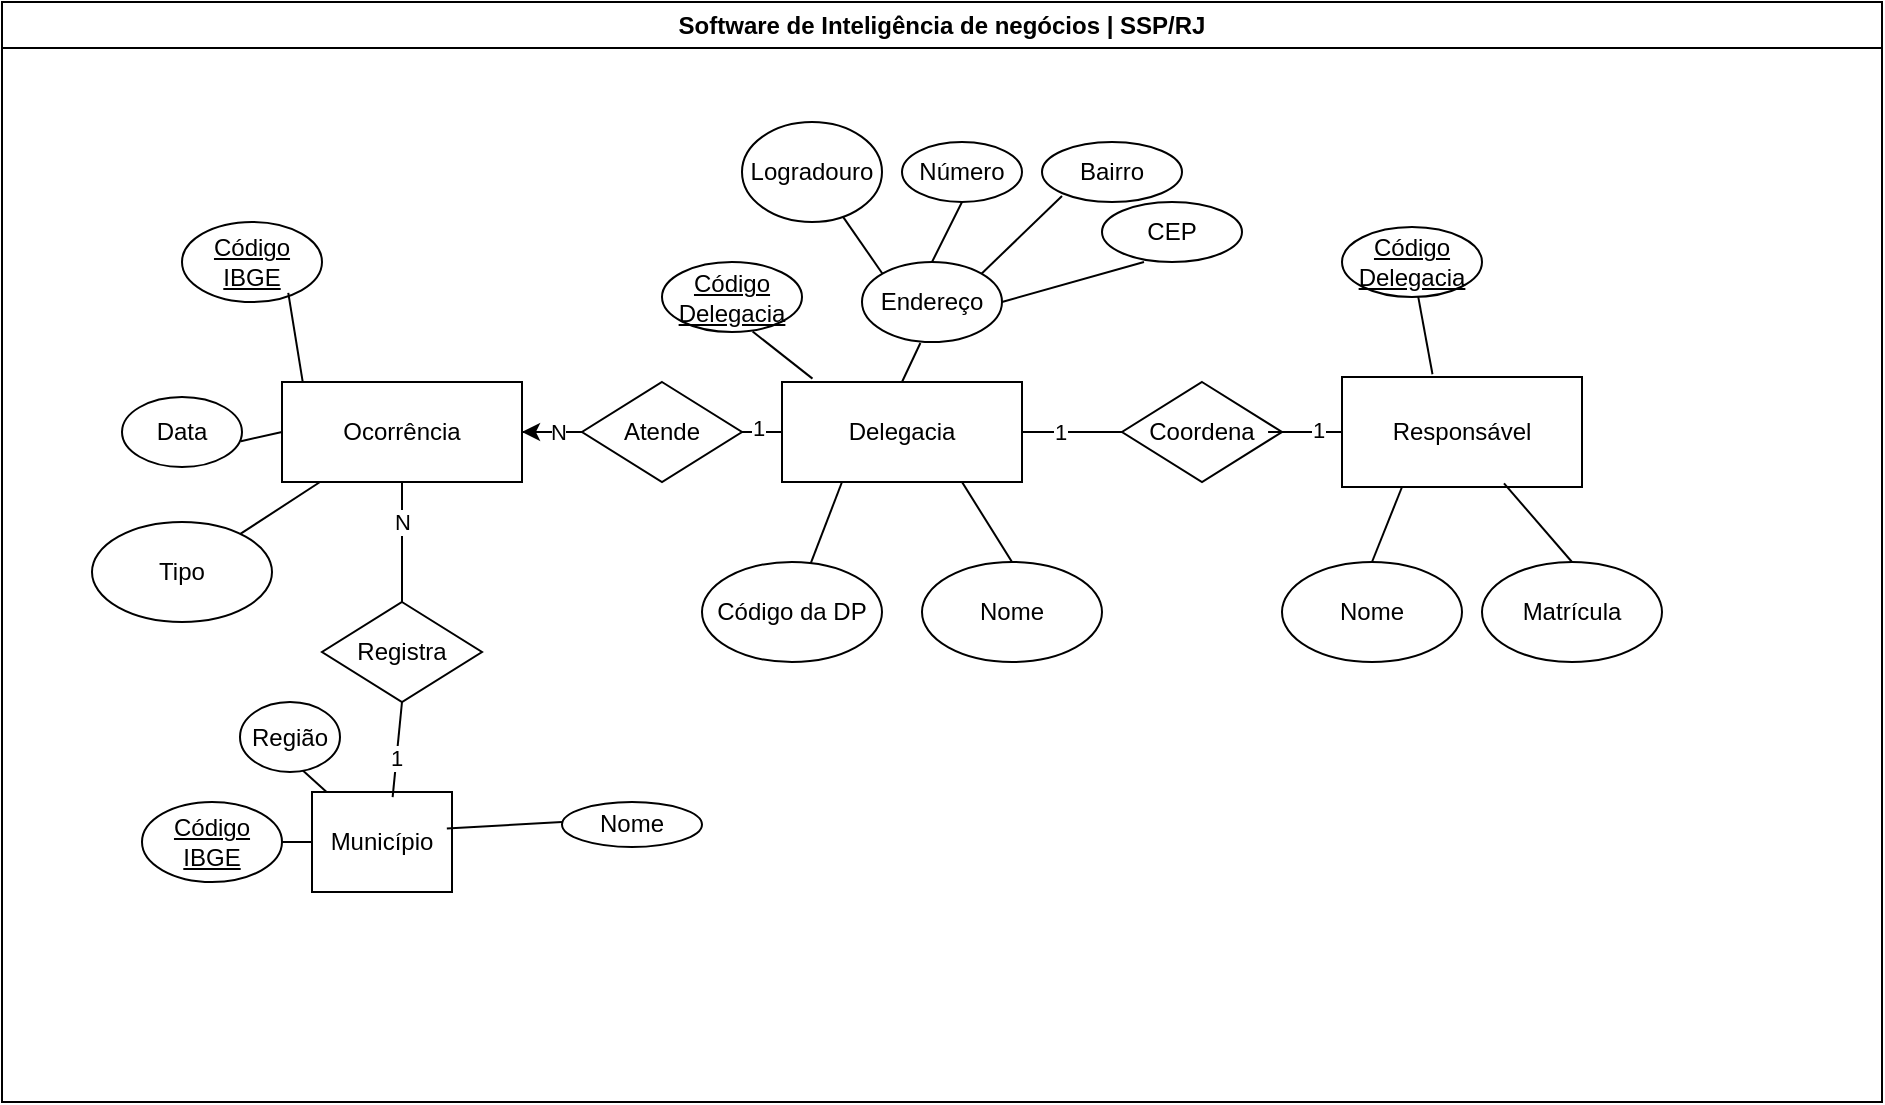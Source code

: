<mxfile version="26.0.14">
  <diagram name="Página-1" id="PDe31W9gocVp0Huvh6tu">
    <mxGraphModel dx="1024" dy="586" grid="1" gridSize="10" guides="1" tooltips="1" connect="1" arrows="1" fold="1" page="1" pageScale="1" pageWidth="827" pageHeight="1169" math="0" shadow="0">
      <root>
        <mxCell id="0" />
        <mxCell id="1" parent="0" />
        <mxCell id="DlAjDnFaqCmhrRuFa9Sz-2" value="Software de Inteligência de negócios | SSP/RJ" style="swimlane;whiteSpace=wrap;html=1;" vertex="1" parent="1">
          <mxGeometry x="50" y="40" width="940" height="550" as="geometry" />
        </mxCell>
        <mxCell id="DlAjDnFaqCmhrRuFa9Sz-3" value="Delegacia" style="rounded=0;whiteSpace=wrap;html=1;" vertex="1" parent="DlAjDnFaqCmhrRuFa9Sz-2">
          <mxGeometry x="390" y="190" width="120" height="50" as="geometry" />
        </mxCell>
        <mxCell id="DlAjDnFaqCmhrRuFa9Sz-5" value="Código da DP" style="ellipse;whiteSpace=wrap;html=1;" vertex="1" parent="DlAjDnFaqCmhrRuFa9Sz-2">
          <mxGeometry x="350" y="280" width="90" height="50" as="geometry" />
        </mxCell>
        <mxCell id="DlAjDnFaqCmhrRuFa9Sz-8" value="" style="endArrow=none;html=1;rounded=0;entryX=0.25;entryY=1;entryDx=0;entryDy=0;" edge="1" parent="DlAjDnFaqCmhrRuFa9Sz-2" source="DlAjDnFaqCmhrRuFa9Sz-5" target="DlAjDnFaqCmhrRuFa9Sz-3">
          <mxGeometry width="50" height="50" relative="1" as="geometry">
            <mxPoint x="340" y="290" as="sourcePoint" />
            <mxPoint x="390" y="240" as="targetPoint" />
          </mxGeometry>
        </mxCell>
        <mxCell id="DlAjDnFaqCmhrRuFa9Sz-9" value="Nome" style="ellipse;whiteSpace=wrap;html=1;" vertex="1" parent="DlAjDnFaqCmhrRuFa9Sz-2">
          <mxGeometry x="460" y="280" width="90" height="50" as="geometry" />
        </mxCell>
        <mxCell id="DlAjDnFaqCmhrRuFa9Sz-10" value="" style="endArrow=none;html=1;rounded=0;exitX=0.5;exitY=0;exitDx=0;exitDy=0;" edge="1" parent="DlAjDnFaqCmhrRuFa9Sz-2" source="DlAjDnFaqCmhrRuFa9Sz-9">
          <mxGeometry width="50" height="50" relative="1" as="geometry">
            <mxPoint x="480" y="260" as="sourcePoint" />
            <mxPoint x="480" y="240" as="targetPoint" />
          </mxGeometry>
        </mxCell>
        <mxCell id="DlAjDnFaqCmhrRuFa9Sz-12" value="Endereço" style="ellipse;whiteSpace=wrap;html=1;" vertex="1" parent="DlAjDnFaqCmhrRuFa9Sz-2">
          <mxGeometry x="430" y="130" width="70" height="40" as="geometry" />
        </mxCell>
        <mxCell id="DlAjDnFaqCmhrRuFa9Sz-13" value="" style="endArrow=none;html=1;rounded=0;entryX=0.417;entryY=1.012;entryDx=0;entryDy=0;entryPerimeter=0;exitX=0.5;exitY=0;exitDx=0;exitDy=0;" edge="1" parent="DlAjDnFaqCmhrRuFa9Sz-2" source="DlAjDnFaqCmhrRuFa9Sz-3" target="DlAjDnFaqCmhrRuFa9Sz-12">
          <mxGeometry width="50" height="50" relative="1" as="geometry">
            <mxPoint x="540" y="210" as="sourcePoint" />
            <mxPoint x="490" y="115" as="targetPoint" />
            <Array as="points" />
          </mxGeometry>
        </mxCell>
        <mxCell id="DlAjDnFaqCmhrRuFa9Sz-14" value="Logradouro" style="ellipse;whiteSpace=wrap;html=1;" vertex="1" parent="DlAjDnFaqCmhrRuFa9Sz-2">
          <mxGeometry x="370" y="60" width="70" height="50" as="geometry" />
        </mxCell>
        <mxCell id="DlAjDnFaqCmhrRuFa9Sz-15" value="" style="endArrow=none;html=1;rounded=0;exitX=0;exitY=0;exitDx=0;exitDy=0;" edge="1" parent="DlAjDnFaqCmhrRuFa9Sz-2" source="DlAjDnFaqCmhrRuFa9Sz-12" target="DlAjDnFaqCmhrRuFa9Sz-14">
          <mxGeometry width="50" height="50" relative="1" as="geometry">
            <mxPoint x="620" y="200" as="sourcePoint" />
            <mxPoint x="670" y="150" as="targetPoint" />
          </mxGeometry>
        </mxCell>
        <mxCell id="DlAjDnFaqCmhrRuFa9Sz-16" value="Número" style="ellipse;whiteSpace=wrap;html=1;" vertex="1" parent="DlAjDnFaqCmhrRuFa9Sz-2">
          <mxGeometry x="450" y="70" width="60" height="30" as="geometry" />
        </mxCell>
        <mxCell id="DlAjDnFaqCmhrRuFa9Sz-18" value="" style="endArrow=none;html=1;rounded=0;entryX=0.5;entryY=1;entryDx=0;entryDy=0;exitX=0.5;exitY=0;exitDx=0;exitDy=0;" edge="1" parent="DlAjDnFaqCmhrRuFa9Sz-2" source="DlAjDnFaqCmhrRuFa9Sz-12" target="DlAjDnFaqCmhrRuFa9Sz-16">
          <mxGeometry width="50" height="50" relative="1" as="geometry">
            <mxPoint x="550" y="140" as="sourcePoint" />
            <mxPoint x="600" y="90" as="targetPoint" />
          </mxGeometry>
        </mxCell>
        <mxCell id="DlAjDnFaqCmhrRuFa9Sz-19" value="Bairro" style="ellipse;whiteSpace=wrap;html=1;" vertex="1" parent="DlAjDnFaqCmhrRuFa9Sz-2">
          <mxGeometry x="520" y="70" width="70" height="30" as="geometry" />
        </mxCell>
        <mxCell id="DlAjDnFaqCmhrRuFa9Sz-20" value="" style="endArrow=none;html=1;rounded=0;entryX=0.143;entryY=0.9;entryDx=0;entryDy=0;entryPerimeter=0;exitX=1;exitY=0;exitDx=0;exitDy=0;" edge="1" parent="DlAjDnFaqCmhrRuFa9Sz-2" source="DlAjDnFaqCmhrRuFa9Sz-12" target="DlAjDnFaqCmhrRuFa9Sz-19">
          <mxGeometry width="50" height="50" relative="1" as="geometry">
            <mxPoint x="480" y="160" as="sourcePoint" />
            <mxPoint x="530" y="110" as="targetPoint" />
          </mxGeometry>
        </mxCell>
        <mxCell id="DlAjDnFaqCmhrRuFa9Sz-21" value="CEP" style="ellipse;whiteSpace=wrap;html=1;" vertex="1" parent="DlAjDnFaqCmhrRuFa9Sz-2">
          <mxGeometry x="550" y="100" width="70" height="30" as="geometry" />
        </mxCell>
        <mxCell id="DlAjDnFaqCmhrRuFa9Sz-22" value="" style="endArrow=none;html=1;rounded=0;entryX=0.3;entryY=1;entryDx=0;entryDy=0;entryPerimeter=0;exitX=1;exitY=0.5;exitDx=0;exitDy=0;" edge="1" parent="DlAjDnFaqCmhrRuFa9Sz-2" target="DlAjDnFaqCmhrRuFa9Sz-21" source="DlAjDnFaqCmhrRuFa9Sz-12">
          <mxGeometry width="50" height="50" relative="1" as="geometry">
            <mxPoint x="520" y="166" as="sourcePoint" />
            <mxPoint x="560" y="140" as="targetPoint" />
          </mxGeometry>
        </mxCell>
        <mxCell id="DlAjDnFaqCmhrRuFa9Sz-23" value="Coordena" style="rhombus;whiteSpace=wrap;html=1;" vertex="1" parent="DlAjDnFaqCmhrRuFa9Sz-2">
          <mxGeometry x="560" y="190" width="80" height="50" as="geometry" />
        </mxCell>
        <mxCell id="DlAjDnFaqCmhrRuFa9Sz-24" value="" style="endArrow=none;html=1;rounded=0;entryX=0;entryY=0.5;entryDx=0;entryDy=0;" edge="1" parent="DlAjDnFaqCmhrRuFa9Sz-2" source="DlAjDnFaqCmhrRuFa9Sz-3" target="DlAjDnFaqCmhrRuFa9Sz-23">
          <mxGeometry width="50" height="50" relative="1" as="geometry">
            <mxPoint x="520" y="230" as="sourcePoint" />
            <mxPoint x="570" y="180" as="targetPoint" />
          </mxGeometry>
        </mxCell>
        <mxCell id="DlAjDnFaqCmhrRuFa9Sz-28" value="1" style="edgeLabel;html=1;align=center;verticalAlign=middle;resizable=0;points=[];" vertex="1" connectable="0" parent="DlAjDnFaqCmhrRuFa9Sz-24">
          <mxGeometry x="-0.24" relative="1" as="geometry">
            <mxPoint as="offset" />
          </mxGeometry>
        </mxCell>
        <mxCell id="DlAjDnFaqCmhrRuFa9Sz-25" value="Responsável" style="rounded=0;whiteSpace=wrap;html=1;" vertex="1" parent="DlAjDnFaqCmhrRuFa9Sz-2">
          <mxGeometry x="670" y="187.5" width="120" height="55" as="geometry" />
        </mxCell>
        <mxCell id="DlAjDnFaqCmhrRuFa9Sz-26" value="" style="endArrow=none;html=1;rounded=0;entryX=0;entryY=0.5;entryDx=0;entryDy=0;exitX=0.913;exitY=0.5;exitDx=0;exitDy=0;exitPerimeter=0;" edge="1" parent="DlAjDnFaqCmhrRuFa9Sz-2" source="DlAjDnFaqCmhrRuFa9Sz-23" target="DlAjDnFaqCmhrRuFa9Sz-25">
          <mxGeometry width="50" height="50" relative="1" as="geometry">
            <mxPoint x="630" y="260" as="sourcePoint" />
            <mxPoint x="680" y="210" as="targetPoint" />
          </mxGeometry>
        </mxCell>
        <mxCell id="DlAjDnFaqCmhrRuFa9Sz-27" value="1" style="edgeLabel;html=1;align=center;verticalAlign=middle;resizable=0;points=[];" vertex="1" connectable="0" parent="DlAjDnFaqCmhrRuFa9Sz-26">
          <mxGeometry x="0.322" y="1" relative="1" as="geometry">
            <mxPoint as="offset" />
          </mxGeometry>
        </mxCell>
        <mxCell id="DlAjDnFaqCmhrRuFa9Sz-29" value="Nome" style="ellipse;whiteSpace=wrap;html=1;" vertex="1" parent="DlAjDnFaqCmhrRuFa9Sz-2">
          <mxGeometry x="640" y="280" width="90" height="50" as="geometry" />
        </mxCell>
        <mxCell id="DlAjDnFaqCmhrRuFa9Sz-30" value="" style="endArrow=none;html=1;rounded=0;exitX=0.5;exitY=0;exitDx=0;exitDy=0;entryX=0.25;entryY=1;entryDx=0;entryDy=0;" edge="1" parent="DlAjDnFaqCmhrRuFa9Sz-2" source="DlAjDnFaqCmhrRuFa9Sz-29" target="DlAjDnFaqCmhrRuFa9Sz-25">
          <mxGeometry width="50" height="50" relative="1" as="geometry">
            <mxPoint x="680" y="280" as="sourcePoint" />
            <mxPoint x="685" y="250" as="targetPoint" />
          </mxGeometry>
        </mxCell>
        <mxCell id="DlAjDnFaqCmhrRuFa9Sz-32" value="Matrícula" style="ellipse;whiteSpace=wrap;html=1;" vertex="1" parent="DlAjDnFaqCmhrRuFa9Sz-2">
          <mxGeometry x="740" y="280" width="90" height="50" as="geometry" />
        </mxCell>
        <mxCell id="DlAjDnFaqCmhrRuFa9Sz-33" value="" style="endArrow=none;html=1;rounded=0;exitX=0.5;exitY=0;exitDx=0;exitDy=0;entryX=0.675;entryY=0.967;entryDx=0;entryDy=0;entryPerimeter=0;" edge="1" parent="DlAjDnFaqCmhrRuFa9Sz-2" source="DlAjDnFaqCmhrRuFa9Sz-32" target="DlAjDnFaqCmhrRuFa9Sz-25">
          <mxGeometry width="50" height="50" relative="1" as="geometry">
            <mxPoint x="780" y="280" as="sourcePoint" />
            <mxPoint x="800" y="245" as="targetPoint" />
          </mxGeometry>
        </mxCell>
        <mxCell id="DlAjDnFaqCmhrRuFa9Sz-34" value="Município" style="rectangle;whiteSpace=wrap;html=1;" vertex="1" parent="DlAjDnFaqCmhrRuFa9Sz-2">
          <mxGeometry x="155" y="395" width="70" height="50" as="geometry" />
        </mxCell>
        <mxCell id="DlAjDnFaqCmhrRuFa9Sz-35" value="" style="endArrow=none;html=1;rounded=0;exitX=0.598;exitY=0.94;exitDx=0;exitDy=0;exitPerimeter=0;" edge="1" parent="DlAjDnFaqCmhrRuFa9Sz-2" target="DlAjDnFaqCmhrRuFa9Sz-34" source="DlAjDnFaqCmhrRuFa9Sz-45">
          <mxGeometry width="50" height="50" relative="1" as="geometry">
            <mxPoint x="150" y="365" as="sourcePoint" />
            <mxPoint x="580" y="459" as="targetPoint" />
          </mxGeometry>
        </mxCell>
        <mxCell id="DlAjDnFaqCmhrRuFa9Sz-36" value="&lt;u&gt;Código IBGE&lt;/u&gt;" style="ellipse;whiteSpace=wrap;html=1;" vertex="1" parent="DlAjDnFaqCmhrRuFa9Sz-2">
          <mxGeometry x="70" y="400" width="70" height="40" as="geometry" />
        </mxCell>
        <mxCell id="DlAjDnFaqCmhrRuFa9Sz-37" value="" style="endArrow=none;html=1;rounded=0;exitX=0;exitY=0.5;exitDx=0;exitDy=0;" edge="1" parent="DlAjDnFaqCmhrRuFa9Sz-2" target="DlAjDnFaqCmhrRuFa9Sz-36" source="DlAjDnFaqCmhrRuFa9Sz-34">
          <mxGeometry width="50" height="50" relative="1" as="geometry">
            <mxPoint x="150" y="425" as="sourcePoint" />
            <mxPoint x="550" y="509" as="targetPoint" />
          </mxGeometry>
        </mxCell>
        <mxCell id="DlAjDnFaqCmhrRuFa9Sz-38" value="Ocorrência" style="rounded=0;whiteSpace=wrap;html=1;" vertex="1" parent="DlAjDnFaqCmhrRuFa9Sz-2">
          <mxGeometry x="140" y="190" width="120" height="50" as="geometry" />
        </mxCell>
        <mxCell id="DlAjDnFaqCmhrRuFa9Sz-40" value="Tipo" style="ellipse;whiteSpace=wrap;html=1;" vertex="1" parent="DlAjDnFaqCmhrRuFa9Sz-2">
          <mxGeometry x="45" y="260" width="90" height="50" as="geometry" />
        </mxCell>
        <mxCell id="DlAjDnFaqCmhrRuFa9Sz-41" value="" style="endArrow=none;html=1;rounded=0;entryX=0.25;entryY=1;entryDx=0;entryDy=0;" edge="1" parent="DlAjDnFaqCmhrRuFa9Sz-2" source="DlAjDnFaqCmhrRuFa9Sz-40">
          <mxGeometry width="50" height="50" relative="1" as="geometry">
            <mxPoint x="79" y="290" as="sourcePoint" />
            <mxPoint x="159" y="240" as="targetPoint" />
          </mxGeometry>
        </mxCell>
        <mxCell id="DlAjDnFaqCmhrRuFa9Sz-58" value="" style="edgeStyle=orthogonalEdgeStyle;rounded=0;orthogonalLoop=1;jettySize=auto;html=1;" edge="1" parent="DlAjDnFaqCmhrRuFa9Sz-2" source="DlAjDnFaqCmhrRuFa9Sz-42" target="DlAjDnFaqCmhrRuFa9Sz-38">
          <mxGeometry relative="1" as="geometry" />
        </mxCell>
        <mxCell id="DlAjDnFaqCmhrRuFa9Sz-42" value="Atende" style="rhombus;whiteSpace=wrap;html=1;" vertex="1" parent="DlAjDnFaqCmhrRuFa9Sz-2">
          <mxGeometry x="290" y="190" width="80" height="50" as="geometry" />
        </mxCell>
        <mxCell id="DlAjDnFaqCmhrRuFa9Sz-43" value="" style="endArrow=none;html=1;rounded=0;exitX=1;exitY=0.5;exitDx=0;exitDy=0;entryX=0;entryY=0.5;entryDx=0;entryDy=0;" edge="1" parent="DlAjDnFaqCmhrRuFa9Sz-2" source="DlAjDnFaqCmhrRuFa9Sz-38" target="DlAjDnFaqCmhrRuFa9Sz-42">
          <mxGeometry width="50" height="50" relative="1" as="geometry">
            <mxPoint x="340" y="290" as="sourcePoint" />
            <mxPoint x="390" y="240" as="targetPoint" />
          </mxGeometry>
        </mxCell>
        <mxCell id="DlAjDnFaqCmhrRuFa9Sz-48" value="N" style="edgeLabel;html=1;align=center;verticalAlign=middle;resizable=0;points=[];" vertex="1" connectable="0" parent="DlAjDnFaqCmhrRuFa9Sz-43">
          <mxGeometry x="0.178" relative="1" as="geometry">
            <mxPoint as="offset" />
          </mxGeometry>
        </mxCell>
        <mxCell id="DlAjDnFaqCmhrRuFa9Sz-44" value="" style="endArrow=none;html=1;rounded=0;entryX=0;entryY=0.5;entryDx=0;entryDy=0;exitX=1;exitY=0.5;exitDx=0;exitDy=0;" edge="1" parent="DlAjDnFaqCmhrRuFa9Sz-2" source="DlAjDnFaqCmhrRuFa9Sz-42" target="DlAjDnFaqCmhrRuFa9Sz-3">
          <mxGeometry width="50" height="50" relative="1" as="geometry">
            <mxPoint x="340" y="290" as="sourcePoint" />
            <mxPoint x="390" y="240" as="targetPoint" />
          </mxGeometry>
        </mxCell>
        <mxCell id="DlAjDnFaqCmhrRuFa9Sz-55" value="1" style="edgeLabel;html=1;align=center;verticalAlign=middle;resizable=0;points=[];" vertex="1" connectable="0" parent="DlAjDnFaqCmhrRuFa9Sz-44">
          <mxGeometry x="-0.186" y="2" relative="1" as="geometry">
            <mxPoint as="offset" />
          </mxGeometry>
        </mxCell>
        <mxCell id="DlAjDnFaqCmhrRuFa9Sz-45" value="Região" style="ellipse;whiteSpace=wrap;html=1;" vertex="1" parent="DlAjDnFaqCmhrRuFa9Sz-2">
          <mxGeometry x="119" y="350" width="50" height="35" as="geometry" />
        </mxCell>
        <mxCell id="DlAjDnFaqCmhrRuFa9Sz-46" value="Nome" style="ellipse;whiteSpace=wrap;html=1;" vertex="1" parent="DlAjDnFaqCmhrRuFa9Sz-2">
          <mxGeometry x="280" y="400" width="70" height="22.5" as="geometry" />
        </mxCell>
        <mxCell id="DlAjDnFaqCmhrRuFa9Sz-47" value="" style="endArrow=none;html=1;rounded=0;exitX=0.963;exitY=0.366;exitDx=0;exitDy=0;exitPerimeter=0;" edge="1" parent="DlAjDnFaqCmhrRuFa9Sz-2" source="DlAjDnFaqCmhrRuFa9Sz-34">
          <mxGeometry width="50" height="50" relative="1" as="geometry">
            <mxPoint x="175" y="425" as="sourcePoint" />
            <mxPoint x="280" y="410" as="targetPoint" />
          </mxGeometry>
        </mxCell>
        <mxCell id="DlAjDnFaqCmhrRuFa9Sz-51" value="Data" style="ellipse;whiteSpace=wrap;html=1;" vertex="1" parent="DlAjDnFaqCmhrRuFa9Sz-2">
          <mxGeometry x="60" y="197.5" width="60" height="35" as="geometry" />
        </mxCell>
        <mxCell id="DlAjDnFaqCmhrRuFa9Sz-52" value="" style="endArrow=none;html=1;rounded=0;exitX=0;exitY=0.5;exitDx=0;exitDy=0;entryX=0.991;entryY=0.631;entryDx=0;entryDy=0;entryPerimeter=0;" edge="1" parent="DlAjDnFaqCmhrRuFa9Sz-2" source="DlAjDnFaqCmhrRuFa9Sz-38" target="DlAjDnFaqCmhrRuFa9Sz-51">
          <mxGeometry width="50" height="50" relative="1" as="geometry">
            <mxPoint x="30" y="280" as="sourcePoint" />
            <mxPoint x="80" y="230" as="targetPoint" />
          </mxGeometry>
        </mxCell>
        <mxCell id="DlAjDnFaqCmhrRuFa9Sz-56" value="&lt;u&gt;Código Delegacia&lt;/u&gt;" style="ellipse;whiteSpace=wrap;html=1;" vertex="1" parent="DlAjDnFaqCmhrRuFa9Sz-2">
          <mxGeometry x="330" y="130" width="70" height="35" as="geometry" />
        </mxCell>
        <mxCell id="DlAjDnFaqCmhrRuFa9Sz-57" value="" style="endArrow=none;html=1;rounded=0;entryX=0.647;entryY=0.992;entryDx=0;entryDy=0;entryPerimeter=0;exitX=0.127;exitY=-0.034;exitDx=0;exitDy=0;exitPerimeter=0;" edge="1" parent="DlAjDnFaqCmhrRuFa9Sz-2" source="DlAjDnFaqCmhrRuFa9Sz-3" target="DlAjDnFaqCmhrRuFa9Sz-56">
          <mxGeometry width="50" height="50" relative="1" as="geometry">
            <mxPoint x="460" y="200" as="sourcePoint" />
            <mxPoint x="469" y="180" as="targetPoint" />
            <Array as="points" />
          </mxGeometry>
        </mxCell>
        <mxCell id="DlAjDnFaqCmhrRuFa9Sz-59" value="Registra" style="rhombus;whiteSpace=wrap;html=1;" vertex="1" parent="DlAjDnFaqCmhrRuFa9Sz-2">
          <mxGeometry x="160" y="300" width="80" height="50" as="geometry" />
        </mxCell>
        <mxCell id="DlAjDnFaqCmhrRuFa9Sz-60" value="" style="endArrow=none;html=1;rounded=0;entryX=0.5;entryY=1;entryDx=0;entryDy=0;exitX=0.5;exitY=0;exitDx=0;exitDy=0;" edge="1" parent="DlAjDnFaqCmhrRuFa9Sz-2" source="DlAjDnFaqCmhrRuFa9Sz-59" target="DlAjDnFaqCmhrRuFa9Sz-38">
          <mxGeometry width="50" height="50" relative="1" as="geometry">
            <mxPoint x="185" y="310" as="sourcePoint" />
            <mxPoint x="235" y="260" as="targetPoint" />
          </mxGeometry>
        </mxCell>
        <mxCell id="DlAjDnFaqCmhrRuFa9Sz-62" value="N" style="edgeLabel;html=1;align=center;verticalAlign=middle;resizable=0;points=[];" vertex="1" connectable="0" parent="DlAjDnFaqCmhrRuFa9Sz-60">
          <mxGeometry x="0.343" relative="1" as="geometry">
            <mxPoint as="offset" />
          </mxGeometry>
        </mxCell>
        <mxCell id="DlAjDnFaqCmhrRuFa9Sz-61" value="" style="endArrow=none;html=1;rounded=0;entryX=0.5;entryY=1;entryDx=0;entryDy=0;exitX=0.576;exitY=0.051;exitDx=0;exitDy=0;exitPerimeter=0;" edge="1" parent="DlAjDnFaqCmhrRuFa9Sz-2" source="DlAjDnFaqCmhrRuFa9Sz-34" target="DlAjDnFaqCmhrRuFa9Sz-59">
          <mxGeometry width="50" height="50" relative="1" as="geometry">
            <mxPoint x="190" y="390" as="sourcePoint" />
            <mxPoint x="240" y="350" as="targetPoint" />
          </mxGeometry>
        </mxCell>
        <mxCell id="DlAjDnFaqCmhrRuFa9Sz-63" value="1" style="edgeLabel;html=1;align=center;verticalAlign=middle;resizable=0;points=[];" vertex="1" connectable="0" parent="DlAjDnFaqCmhrRuFa9Sz-61">
          <mxGeometry x="-0.162" y="1" relative="1" as="geometry">
            <mxPoint as="offset" />
          </mxGeometry>
        </mxCell>
        <mxCell id="DlAjDnFaqCmhrRuFa9Sz-64" value="&lt;u&gt;Código IBGE&lt;/u&gt;" style="ellipse;whiteSpace=wrap;html=1;" vertex="1" parent="DlAjDnFaqCmhrRuFa9Sz-2">
          <mxGeometry x="90" y="110" width="70" height="40" as="geometry" />
        </mxCell>
        <mxCell id="DlAjDnFaqCmhrRuFa9Sz-65" value="" style="endArrow=none;html=1;rounded=0;entryX=0.759;entryY=0.886;entryDx=0;entryDy=0;entryPerimeter=0;exitX=0.086;exitY=-0.006;exitDx=0;exitDy=0;exitPerimeter=0;" edge="1" parent="DlAjDnFaqCmhrRuFa9Sz-2" source="DlAjDnFaqCmhrRuFa9Sz-38" target="DlAjDnFaqCmhrRuFa9Sz-64">
          <mxGeometry width="50" height="50" relative="1" as="geometry">
            <mxPoint x="155" y="180" as="sourcePoint" />
            <mxPoint x="205" y="130" as="targetPoint" />
          </mxGeometry>
        </mxCell>
        <mxCell id="DlAjDnFaqCmhrRuFa9Sz-66" value="&lt;u&gt;Código Delegacia&lt;/u&gt;" style="ellipse;whiteSpace=wrap;html=1;" vertex="1" parent="DlAjDnFaqCmhrRuFa9Sz-2">
          <mxGeometry x="670" y="112.5" width="70" height="35" as="geometry" />
        </mxCell>
        <mxCell id="DlAjDnFaqCmhrRuFa9Sz-67" value="" style="endArrow=none;html=1;rounded=0;exitX=0.377;exitY=-0.025;exitDx=0;exitDy=0;exitPerimeter=0;" edge="1" parent="DlAjDnFaqCmhrRuFa9Sz-2" source="DlAjDnFaqCmhrRuFa9Sz-25" target="DlAjDnFaqCmhrRuFa9Sz-66">
          <mxGeometry width="50" height="50" relative="1" as="geometry">
            <mxPoint x="710" y="180" as="sourcePoint" />
            <mxPoint x="690.01" y="169.995" as="targetPoint" />
          </mxGeometry>
        </mxCell>
      </root>
    </mxGraphModel>
  </diagram>
</mxfile>
